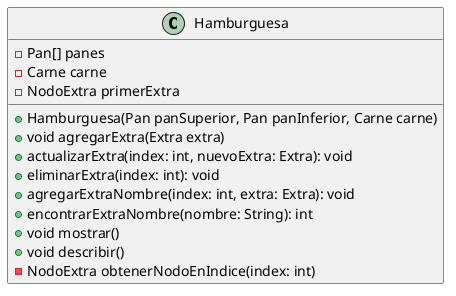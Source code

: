 @startuml

class Hamburguesa {
    -Pan[] panes
    -Carne carne
    -NodoExtra primerExtra
    +Hamburguesa(Pan panSuperior, Pan panInferior, Carne carne)
    +void agregarExtra(Extra extra)
    + actualizarExtra(index: int, nuevoExtra: Extra): void 
    + eliminarExtra(index: int): void     
    + agregarExtraNombre(index: int, extra: Extra): void 
    + encontrarExtraNombre(nombre: String): int 
    +void mostrar()
    +void describir()
    -NodoExtra obtenerNodoEnIndice(index: int)
}

@enduml